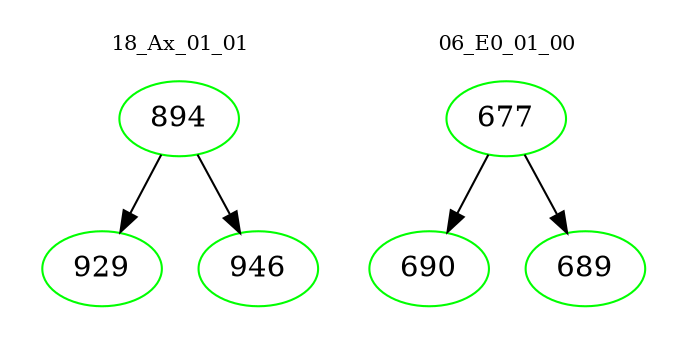 digraph{
subgraph cluster_0 {
color = white
label = "18_Ax_01_01";
fontsize=10;
T0_894 [label="894", color="green"]
T0_894 -> T0_929 [color="black"]
T0_929 [label="929", color="green"]
T0_894 -> T0_946 [color="black"]
T0_946 [label="946", color="green"]
}
subgraph cluster_1 {
color = white
label = "06_E0_01_00";
fontsize=10;
T1_677 [label="677", color="green"]
T1_677 -> T1_690 [color="black"]
T1_690 [label="690", color="green"]
T1_677 -> T1_689 [color="black"]
T1_689 [label="689", color="green"]
}
}
